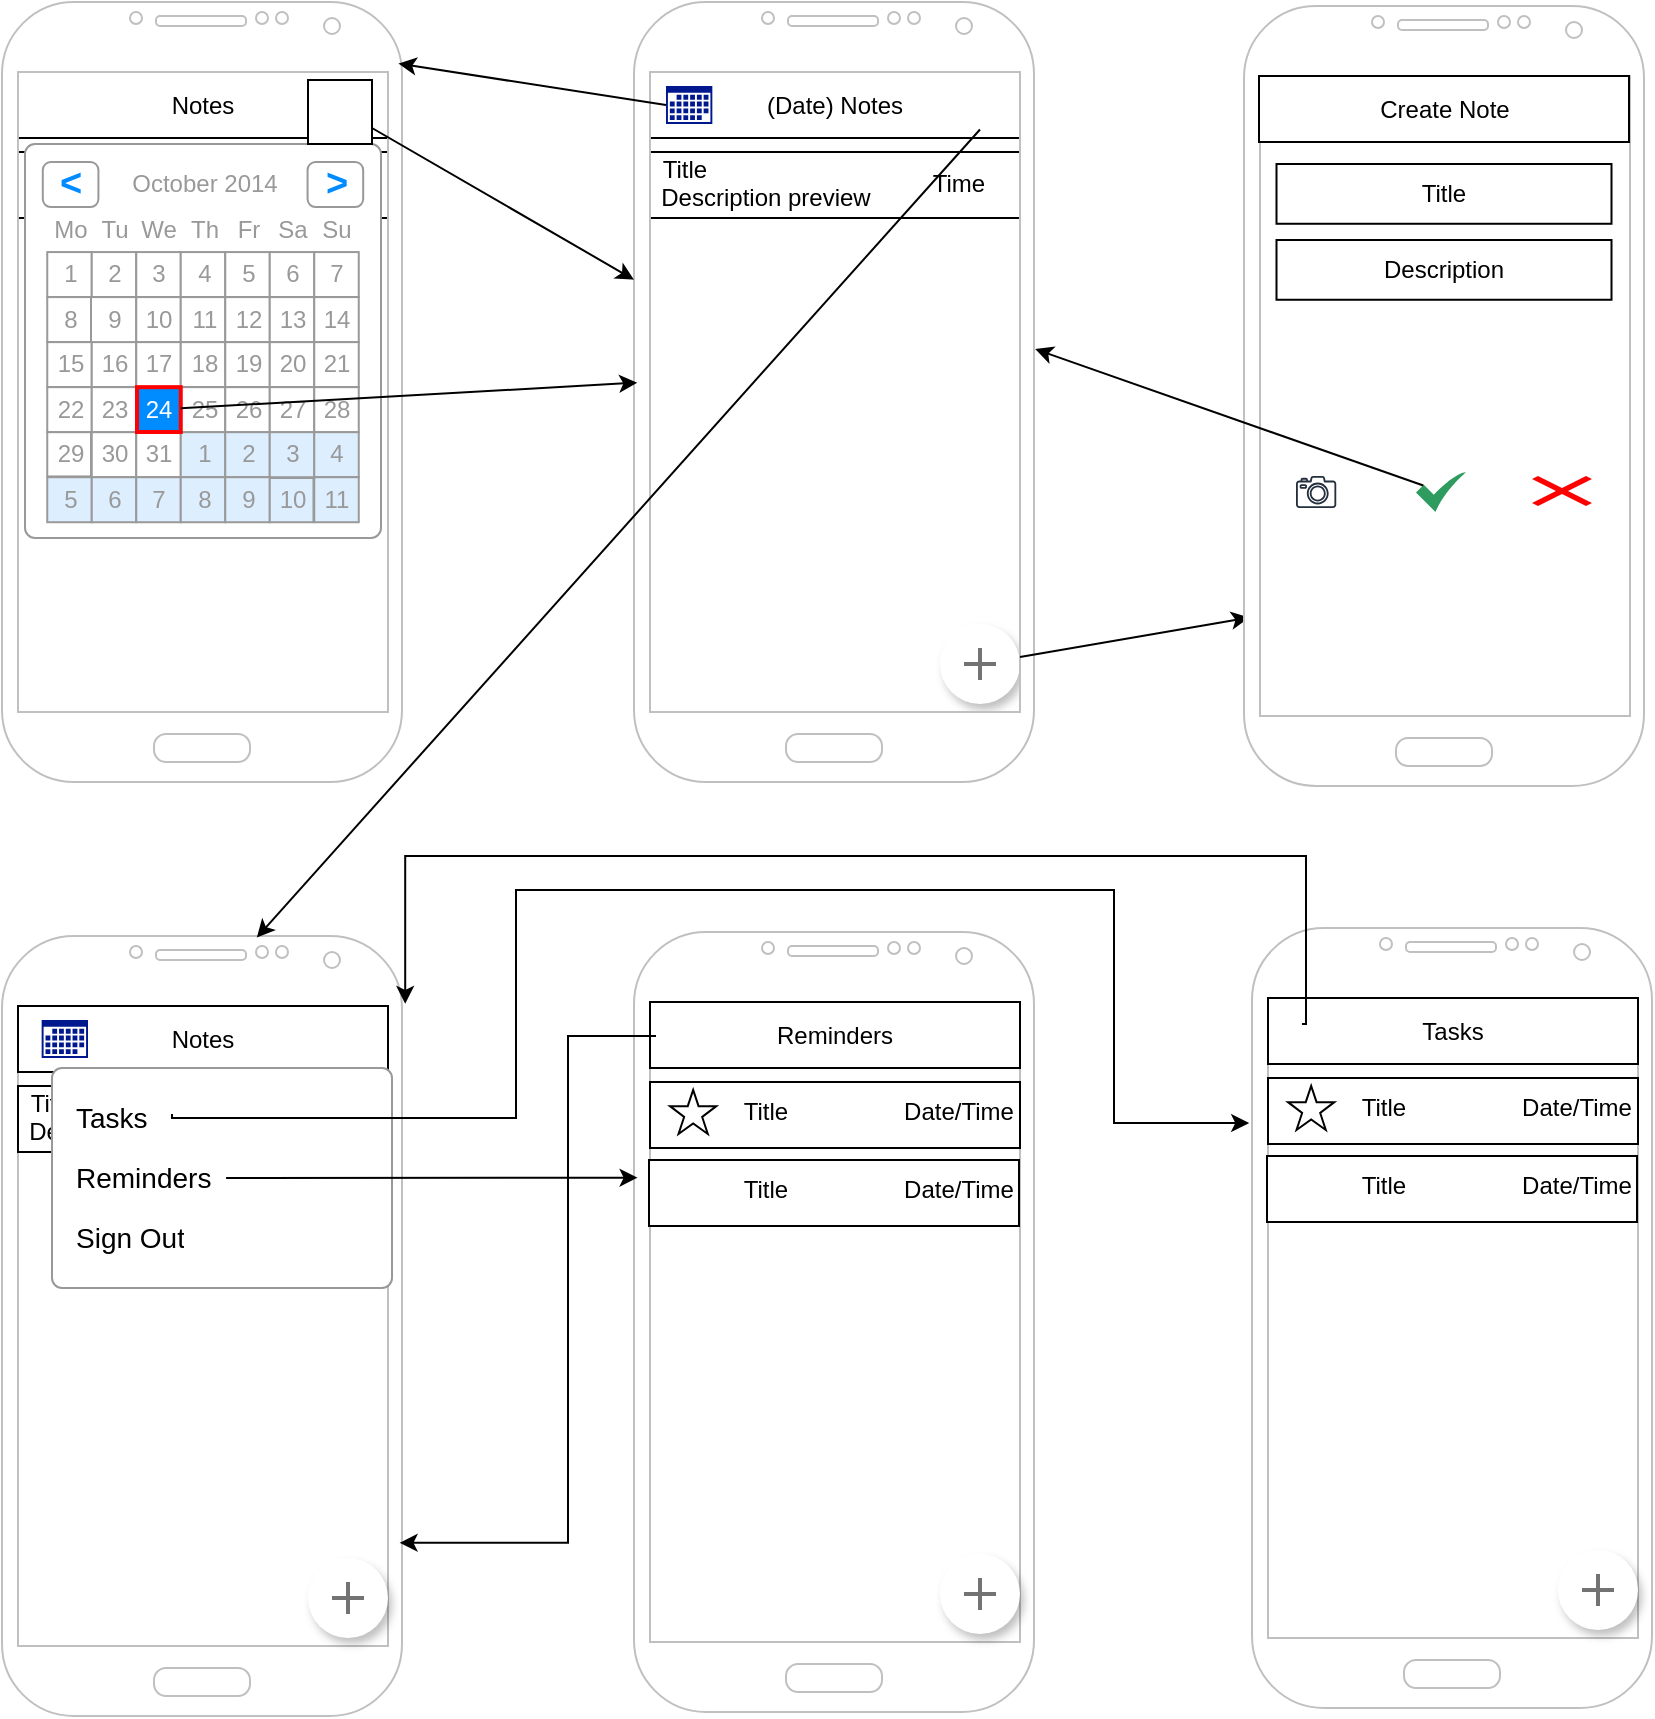 <mxfile scale="1" border="0" version="28.0.0">
  <diagram id="R2lEEEUBdFMjLlhIrx00" name="Page-1">
    <mxGraphModel dx="1215" dy="637" grid="1" gridSize="10" guides="1" tooltips="1" connect="1" arrows="1" fold="1" page="1" pageScale="1" pageWidth="850" pageHeight="1100" math="0" shadow="0" extFonts="Permanent Marker^https://fonts.googleapis.com/css?family=Permanent+Marker">
      <root>
        <mxCell id="0" />
        <mxCell id="1" parent="0" />
        <mxCell id="bF_WzVQbSL983tnFGNi5-1" value="" style="group" parent="1" vertex="1" connectable="0">
          <mxGeometry x="460" y="340" width="200" height="390" as="geometry" />
        </mxCell>
        <mxCell id="bF_WzVQbSL983tnFGNi5-2" value="Notes" style="rounded=0;whiteSpace=wrap;html=1;" parent="bF_WzVQbSL983tnFGNi5-1" vertex="1">
          <mxGeometry x="8" y="35" width="185" height="33" as="geometry" />
        </mxCell>
        <mxCell id="bF_WzVQbSL983tnFGNi5-3" value="" style="rounded=0;whiteSpace=wrap;html=1;" parent="bF_WzVQbSL983tnFGNi5-1" vertex="1">
          <mxGeometry x="8" y="75" width="185" height="33" as="geometry" />
        </mxCell>
        <mxCell id="bF_WzVQbSL983tnFGNi5-4" value="Title" style="text;html=1;align=center;verticalAlign=middle;whiteSpace=wrap;rounded=0;" parent="bF_WzVQbSL983tnFGNi5-1" vertex="1">
          <mxGeometry x="8" y="75" width="35" height="17.5" as="geometry" />
        </mxCell>
        <mxCell id="bF_WzVQbSL983tnFGNi5-5" value="Description preview" style="text;html=1;align=center;verticalAlign=middle;whiteSpace=wrap;rounded=0;" parent="bF_WzVQbSL983tnFGNi5-1" vertex="1">
          <mxGeometry x="8" y="89" width="116" height="17.5" as="geometry" />
        </mxCell>
        <mxCell id="bF_WzVQbSL983tnFGNi5-6" value="Date/Time" style="text;html=1;align=center;verticalAlign=middle;whiteSpace=wrap;rounded=0;" parent="bF_WzVQbSL983tnFGNi5-1" vertex="1">
          <mxGeometry x="145" y="78" width="35" height="17.5" as="geometry" />
        </mxCell>
        <mxCell id="bF_WzVQbSL983tnFGNi5-7" value="" style="shape=image;html=1;verticalAlign=top;verticalLabelPosition=bottom;labelBackgroundColor=#ffffff;imageAspect=0;aspect=fixed;image=https://cdn1.iconfinder.com/data/icons/ionicons-fill-vol-2/512/menu-128.png" parent="bF_WzVQbSL983tnFGNi5-1" vertex="1">
          <mxGeometry x="160.75" y="39.25" width="24.5" height="24.5" as="geometry" />
        </mxCell>
        <mxCell id="bF_WzVQbSL983tnFGNi5-8" value="" style="group" parent="bF_WzVQbSL983tnFGNi5-1" vertex="1" connectable="0">
          <mxGeometry width="200" height="390" as="geometry" />
        </mxCell>
        <mxCell id="bF_WzVQbSL983tnFGNi5-9" value="" style="verticalLabelPosition=bottom;verticalAlign=top;html=1;shadow=0;dashed=0;strokeWidth=1;shape=mxgraph.android.phone2;strokeColor=#c0c0c0;" parent="bF_WzVQbSL983tnFGNi5-8" vertex="1">
          <mxGeometry width="200" height="390" as="geometry" />
        </mxCell>
        <mxCell id="bF_WzVQbSL983tnFGNi5-10" value="" style="strokeWidth=1;shadow=0;dashed=0;align=center;html=1;shape=mxgraph.mockup.forms.rrect;rSize=5;strokeColor=#999999;fillColor=#ffffff;" parent="bF_WzVQbSL983tnFGNi5-1" vertex="1">
          <mxGeometry x="11.5" y="71" width="178" height="197" as="geometry" />
        </mxCell>
        <mxCell id="bF_WzVQbSL983tnFGNi5-11" value="October 2014" style="strokeWidth=1;shadow=0;dashed=0;align=center;html=1;shape=mxgraph.mockup.forms.anchor;fontColor=#999999;" parent="bF_WzVQbSL983tnFGNi5-10" vertex="1">
          <mxGeometry x="33.375" y="9.006" width="111.25" height="22.514" as="geometry" />
        </mxCell>
        <mxCell id="bF_WzVQbSL983tnFGNi5-12" value="&lt;" style="strokeWidth=1;shadow=0;dashed=0;align=center;html=1;shape=mxgraph.mockup.forms.rrect;rSize=4;strokeColor=#999999;fontColor=#008cff;fontSize=19;fontStyle=1;" parent="bF_WzVQbSL983tnFGNi5-10" vertex="1">
          <mxGeometry x="8.9" y="9.006" width="27.812" height="22.514" as="geometry" />
        </mxCell>
        <mxCell id="bF_WzVQbSL983tnFGNi5-13" value="&gt;" style="strokeWidth=1;shadow=0;dashed=0;align=center;html=1;shape=mxgraph.mockup.forms.rrect;rSize=4;strokeColor=#999999;fontColor=#008cff;fontSize=19;fontStyle=1;" parent="bF_WzVQbSL983tnFGNi5-10" vertex="1">
          <mxGeometry x="141.287" y="9.006" width="27.812" height="22.514" as="geometry" />
        </mxCell>
        <mxCell id="bF_WzVQbSL983tnFGNi5-14" value="Mo" style="strokeWidth=1;shadow=0;dashed=0;align=center;html=1;shape=mxgraph.mockup.forms.anchor;fontColor=#999999;" parent="bF_WzVQbSL983tnFGNi5-10" vertex="1">
          <mxGeometry x="11.125" y="31.52" width="22.25" height="22.514" as="geometry" />
        </mxCell>
        <mxCell id="bF_WzVQbSL983tnFGNi5-15" value="Tu" style="strokeWidth=1;shadow=0;dashed=0;align=center;html=1;shape=mxgraph.mockup.forms.anchor;fontColor=#999999;" parent="bF_WzVQbSL983tnFGNi5-10" vertex="1">
          <mxGeometry x="33.375" y="31.52" width="22.25" height="22.514" as="geometry" />
        </mxCell>
        <mxCell id="bF_WzVQbSL983tnFGNi5-16" value="We" style="strokeWidth=1;shadow=0;dashed=0;align=center;html=1;shape=mxgraph.mockup.forms.anchor;fontColor=#999999;" parent="bF_WzVQbSL983tnFGNi5-10" vertex="1">
          <mxGeometry x="55.625" y="31.52" width="22.25" height="22.514" as="geometry" />
        </mxCell>
        <mxCell id="bF_WzVQbSL983tnFGNi5-17" value="Th" style="strokeWidth=1;shadow=0;dashed=0;align=center;html=1;shape=mxgraph.mockup.forms.anchor;fontColor=#999999;" parent="bF_WzVQbSL983tnFGNi5-10" vertex="1">
          <mxGeometry x="77.875" y="31.52" width="22.25" height="22.514" as="geometry" />
        </mxCell>
        <mxCell id="bF_WzVQbSL983tnFGNi5-18" value="Fr" style="strokeWidth=1;shadow=0;dashed=0;align=center;html=1;shape=mxgraph.mockup.forms.anchor;fontColor=#999999;" parent="bF_WzVQbSL983tnFGNi5-10" vertex="1">
          <mxGeometry x="100.125" y="31.52" width="22.25" height="22.514" as="geometry" />
        </mxCell>
        <mxCell id="bF_WzVQbSL983tnFGNi5-19" value="Sa" style="strokeWidth=1;shadow=0;dashed=0;align=center;html=1;shape=mxgraph.mockup.forms.anchor;fontColor=#999999;" parent="bF_WzVQbSL983tnFGNi5-10" vertex="1">
          <mxGeometry x="122" y="31.52" width="22.63" height="22.89" as="geometry" />
        </mxCell>
        <mxCell id="bF_WzVQbSL983tnFGNi5-20" value="Su" style="strokeWidth=1;shadow=0;dashed=0;align=center;html=1;shape=mxgraph.mockup.forms.anchor;fontColor=#999999;" parent="bF_WzVQbSL983tnFGNi5-10" vertex="1">
          <mxGeometry x="144.625" y="31.52" width="22.25" height="22.514" as="geometry" />
        </mxCell>
        <mxCell id="bF_WzVQbSL983tnFGNi5-21" value="1" style="strokeWidth=1;shadow=0;dashed=0;align=center;html=1;shape=mxgraph.mockup.forms.rrect;rSize=0;strokeColor=#999999;fontColor=#999999;" parent="bF_WzVQbSL983tnFGNi5-10" vertex="1">
          <mxGeometry x="11.125" y="54.034" width="22.25" height="22.514" as="geometry" />
        </mxCell>
        <mxCell id="bF_WzVQbSL983tnFGNi5-22" value="2" style="strokeWidth=1;shadow=0;dashed=0;align=center;html=1;shape=mxgraph.mockup.forms.rrect;rSize=0;strokeColor=#999999;fontColor=#999999;" parent="bF_WzVQbSL983tnFGNi5-10" vertex="1">
          <mxGeometry x="33.375" y="54.034" width="22.25" height="22.514" as="geometry" />
        </mxCell>
        <mxCell id="bF_WzVQbSL983tnFGNi5-23" value="3" style="strokeWidth=1;shadow=0;dashed=0;align=center;html=1;shape=mxgraph.mockup.forms.rrect;rSize=0;strokeColor=#999999;fontColor=#999999;" parent="bF_WzVQbSL983tnFGNi5-10" vertex="1">
          <mxGeometry x="55.625" y="54.034" width="22.25" height="22.514" as="geometry" />
        </mxCell>
        <mxCell id="bF_WzVQbSL983tnFGNi5-24" value="4" style="strokeWidth=1;shadow=0;dashed=0;align=center;html=1;shape=mxgraph.mockup.forms.rrect;rSize=0;strokeColor=#999999;fontColor=#999999;" parent="bF_WzVQbSL983tnFGNi5-10" vertex="1">
          <mxGeometry x="77.875" y="54.034" width="22.25" height="22.514" as="geometry" />
        </mxCell>
        <mxCell id="bF_WzVQbSL983tnFGNi5-25" value="5" style="strokeWidth=1;shadow=0;dashed=0;align=center;html=1;shape=mxgraph.mockup.forms.rrect;rSize=0;strokeColor=#999999;fontColor=#999999;" parent="bF_WzVQbSL983tnFGNi5-10" vertex="1">
          <mxGeometry x="100.125" y="54.034" width="22.25" height="22.514" as="geometry" />
        </mxCell>
        <mxCell id="bF_WzVQbSL983tnFGNi5-26" value="6" style="strokeWidth=1;shadow=0;dashed=0;align=center;html=1;shape=mxgraph.mockup.forms.rrect;rSize=0;strokeColor=#999999;fontColor=#999999;" parent="bF_WzVQbSL983tnFGNi5-10" vertex="1">
          <mxGeometry x="122.375" y="54.034" width="22.25" height="22.514" as="geometry" />
        </mxCell>
        <mxCell id="bF_WzVQbSL983tnFGNi5-27" value="7" style="strokeWidth=1;shadow=0;dashed=0;align=center;html=1;shape=mxgraph.mockup.forms.rrect;rSize=0;strokeColor=#999999;fontColor=#999999;" parent="bF_WzVQbSL983tnFGNi5-10" vertex="1">
          <mxGeometry x="144.625" y="54.034" width="22.25" height="22.514" as="geometry" />
        </mxCell>
        <mxCell id="bF_WzVQbSL983tnFGNi5-28" value="8" style="strokeWidth=1;shadow=0;dashed=0;align=center;html=1;shape=mxgraph.mockup.forms.rrect;rSize=0;strokeColor=#999999;fontColor=#999999;" parent="bF_WzVQbSL983tnFGNi5-10" vertex="1">
          <mxGeometry x="11.125" y="76.549" width="22.25" height="22.514" as="geometry" />
        </mxCell>
        <mxCell id="bF_WzVQbSL983tnFGNi5-29" value="9" style="strokeWidth=1;shadow=0;dashed=0;align=center;html=1;shape=mxgraph.mockup.forms.rrect;rSize=0;strokeColor=#999999;fontColor=#999999;" parent="bF_WzVQbSL983tnFGNi5-10" vertex="1">
          <mxGeometry x="33" y="76.55" width="22.63" height="22.89" as="geometry" />
        </mxCell>
        <mxCell id="bF_WzVQbSL983tnFGNi5-30" value="10" style="strokeWidth=1;shadow=0;dashed=0;align=center;html=1;shape=mxgraph.mockup.forms.rrect;rSize=0;strokeColor=#999999;fontColor=#999999;" parent="bF_WzVQbSL983tnFGNi5-10" vertex="1">
          <mxGeometry x="55.625" y="76.549" width="22.25" height="22.514" as="geometry" />
        </mxCell>
        <mxCell id="bF_WzVQbSL983tnFGNi5-31" value="11" style="strokeWidth=1;shadow=0;dashed=0;align=center;html=1;shape=mxgraph.mockup.forms.rrect;rSize=0;strokeColor=#999999;fontColor=#999999;" parent="bF_WzVQbSL983tnFGNi5-10" vertex="1">
          <mxGeometry x="77.875" y="76.549" width="22.25" height="22.514" as="geometry" />
        </mxCell>
        <mxCell id="bF_WzVQbSL983tnFGNi5-32" value="12" style="strokeWidth=1;shadow=0;dashed=0;align=center;html=1;shape=mxgraph.mockup.forms.rrect;rSize=0;strokeColor=#999999;fontColor=#999999;" parent="bF_WzVQbSL983tnFGNi5-10" vertex="1">
          <mxGeometry x="100.125" y="76.549" width="22.25" height="22.514" as="geometry" />
        </mxCell>
        <mxCell id="bF_WzVQbSL983tnFGNi5-33" value="13" style="strokeWidth=1;shadow=0;dashed=0;align=center;html=1;shape=mxgraph.mockup.forms.rrect;rSize=0;strokeColor=#999999;fontColor=#999999;" parent="bF_WzVQbSL983tnFGNi5-10" vertex="1">
          <mxGeometry x="122.375" y="76.549" width="22.25" height="22.514" as="geometry" />
        </mxCell>
        <mxCell id="bF_WzVQbSL983tnFGNi5-34" value="14" style="strokeWidth=1;shadow=0;dashed=0;align=center;html=1;shape=mxgraph.mockup.forms.rrect;rSize=0;strokeColor=#999999;fontColor=#999999;" parent="bF_WzVQbSL983tnFGNi5-10" vertex="1">
          <mxGeometry x="144.625" y="76.549" width="22.25" height="22.514" as="geometry" />
        </mxCell>
        <mxCell id="bF_WzVQbSL983tnFGNi5-35" value="15" style="strokeWidth=1;shadow=0;dashed=0;align=center;html=1;shape=mxgraph.mockup.forms.rrect;rSize=0;strokeColor=#999999;fontColor=#999999;" parent="bF_WzVQbSL983tnFGNi5-10" vertex="1">
          <mxGeometry x="11.125" y="99.063" width="22.25" height="22.514" as="geometry" />
        </mxCell>
        <mxCell id="bF_WzVQbSL983tnFGNi5-36" value="16" style="strokeWidth=1;shadow=0;dashed=0;align=center;html=1;shape=mxgraph.mockup.forms.rrect;rSize=0;strokeColor=#999999;fontColor=#999999;" parent="bF_WzVQbSL983tnFGNi5-10" vertex="1">
          <mxGeometry x="33.375" y="99.063" width="22.25" height="22.514" as="geometry" />
        </mxCell>
        <mxCell id="bF_WzVQbSL983tnFGNi5-37" value="17" style="strokeWidth=1;shadow=0;dashed=0;align=center;html=1;shape=mxgraph.mockup.forms.rrect;rSize=0;strokeColor=#999999;fontColor=#999999;" parent="bF_WzVQbSL983tnFGNi5-10" vertex="1">
          <mxGeometry x="55.625" y="99.063" width="22.25" height="22.514" as="geometry" />
        </mxCell>
        <mxCell id="bF_WzVQbSL983tnFGNi5-38" value="18" style="strokeWidth=1;shadow=0;dashed=0;align=center;html=1;shape=mxgraph.mockup.forms.rrect;rSize=0;strokeColor=#999999;fontColor=#999999;" parent="bF_WzVQbSL983tnFGNi5-10" vertex="1">
          <mxGeometry x="77.875" y="99.063" width="22.25" height="22.514" as="geometry" />
        </mxCell>
        <mxCell id="bF_WzVQbSL983tnFGNi5-39" value="19" style="strokeWidth=1;shadow=0;dashed=0;align=center;html=1;shape=mxgraph.mockup.forms.rrect;rSize=0;strokeColor=#999999;fontColor=#999999;" parent="bF_WzVQbSL983tnFGNi5-10" vertex="1">
          <mxGeometry x="100.125" y="99.063" width="22.25" height="22.514" as="geometry" />
        </mxCell>
        <mxCell id="bF_WzVQbSL983tnFGNi5-40" value="20" style="strokeWidth=1;shadow=0;dashed=0;align=center;html=1;shape=mxgraph.mockup.forms.rrect;rSize=0;strokeColor=#999999;fontColor=#999999;" parent="bF_WzVQbSL983tnFGNi5-10" vertex="1">
          <mxGeometry x="122.375" y="99.063" width="22.25" height="22.514" as="geometry" />
        </mxCell>
        <mxCell id="bF_WzVQbSL983tnFGNi5-41" value="21" style="strokeWidth=1;shadow=0;dashed=0;align=center;html=1;shape=mxgraph.mockup.forms.rrect;rSize=0;strokeColor=#999999;fontColor=#999999;" parent="bF_WzVQbSL983tnFGNi5-10" vertex="1">
          <mxGeometry x="144.625" y="99.063" width="22.25" height="22.514" as="geometry" />
        </mxCell>
        <mxCell id="bF_WzVQbSL983tnFGNi5-42" value="22" style="strokeWidth=1;shadow=0;dashed=0;align=center;html=1;shape=mxgraph.mockup.forms.rrect;rSize=0;strokeColor=#999999;fontColor=#999999;" parent="bF_WzVQbSL983tnFGNi5-10" vertex="1">
          <mxGeometry x="11.125" y="121.577" width="22.25" height="22.514" as="geometry" />
        </mxCell>
        <mxCell id="bF_WzVQbSL983tnFGNi5-43" value="23" style="strokeWidth=1;shadow=0;dashed=0;align=center;html=1;shape=mxgraph.mockup.forms.rrect;rSize=0;strokeColor=#999999;fontColor=#999999;" parent="bF_WzVQbSL983tnFGNi5-10" vertex="1">
          <mxGeometry x="33.375" y="121.577" width="22.25" height="22.514" as="geometry" />
        </mxCell>
        <mxCell id="bF_WzVQbSL983tnFGNi5-44" value="25" style="strokeWidth=1;shadow=0;dashed=0;align=center;html=1;shape=mxgraph.mockup.forms.rrect;rSize=0;strokeColor=#999999;fontColor=#999999;" parent="bF_WzVQbSL983tnFGNi5-10" vertex="1">
          <mxGeometry x="77.875" y="121.577" width="22.25" height="22.514" as="geometry" />
        </mxCell>
        <mxCell id="bF_WzVQbSL983tnFGNi5-45" value="26" style="strokeWidth=1;shadow=0;dashed=0;align=center;html=1;shape=mxgraph.mockup.forms.rrect;rSize=0;strokeColor=#999999;fontColor=#999999;" parent="bF_WzVQbSL983tnFGNi5-10" vertex="1">
          <mxGeometry x="100.125" y="121.577" width="22.25" height="22.514" as="geometry" />
        </mxCell>
        <mxCell id="bF_WzVQbSL983tnFGNi5-46" value="27" style="strokeWidth=1;shadow=0;dashed=0;align=center;html=1;shape=mxgraph.mockup.forms.rrect;rSize=0;strokeColor=#999999;fontColor=#999999;" parent="bF_WzVQbSL983tnFGNi5-10" vertex="1">
          <mxGeometry x="122.375" y="121.577" width="22.25" height="22.514" as="geometry" />
        </mxCell>
        <mxCell id="bF_WzVQbSL983tnFGNi5-47" value="28" style="strokeWidth=1;shadow=0;dashed=0;align=center;html=1;shape=mxgraph.mockup.forms.rrect;rSize=0;strokeColor=#999999;fontColor=#999999;" parent="bF_WzVQbSL983tnFGNi5-10" vertex="1">
          <mxGeometry x="144.625" y="121.577" width="22.25" height="22.514" as="geometry" />
        </mxCell>
        <mxCell id="bF_WzVQbSL983tnFGNi5-48" value="29" style="strokeWidth=1;shadow=0;dashed=0;align=center;html=1;shape=mxgraph.mockup.forms.rrect;rSize=0;strokeColor=#999999;fontColor=#999999;" parent="bF_WzVQbSL983tnFGNi5-10" vertex="1">
          <mxGeometry x="11.13" y="144.09" width="21.88" height="22.13" as="geometry" />
        </mxCell>
        <mxCell id="bF_WzVQbSL983tnFGNi5-49" value="30" style="strokeWidth=1;shadow=0;dashed=0;align=center;html=1;shape=mxgraph.mockup.forms.rrect;rSize=0;strokeColor=#999999;fontColor=#999999;" parent="bF_WzVQbSL983tnFGNi5-10" vertex="1">
          <mxGeometry x="33.375" y="144.091" width="22.25" height="22.514" as="geometry" />
        </mxCell>
        <mxCell id="bF_WzVQbSL983tnFGNi5-50" value="31" style="strokeWidth=1;shadow=0;dashed=0;align=center;html=1;shape=mxgraph.mockup.forms.rrect;rSize=0;strokeColor=#999999;fontColor=#999999;" parent="bF_WzVQbSL983tnFGNi5-10" vertex="1">
          <mxGeometry x="55.625" y="144.091" width="22.25" height="22.514" as="geometry" />
        </mxCell>
        <mxCell id="bF_WzVQbSL983tnFGNi5-51" value="1" style="strokeWidth=1;shadow=0;dashed=0;align=center;html=1;shape=mxgraph.mockup.forms.rrect;rSize=0;strokeColor=#999999;fontColor=#999999;fillColor=#ddeeff;" parent="bF_WzVQbSL983tnFGNi5-10" vertex="1">
          <mxGeometry x="77.875" y="144.091" width="22.25" height="22.514" as="geometry" />
        </mxCell>
        <mxCell id="bF_WzVQbSL983tnFGNi5-52" value="2" style="strokeWidth=1;shadow=0;dashed=0;align=center;html=1;shape=mxgraph.mockup.forms.rrect;rSize=0;strokeColor=#999999;fontColor=#999999;fillColor=#ddeeff;" parent="bF_WzVQbSL983tnFGNi5-10" vertex="1">
          <mxGeometry x="100.125" y="144.091" width="22.25" height="22.514" as="geometry" />
        </mxCell>
        <mxCell id="bF_WzVQbSL983tnFGNi5-53" value="3" style="strokeWidth=1;shadow=0;dashed=0;align=center;html=1;shape=mxgraph.mockup.forms.rrect;rSize=0;strokeColor=#999999;fontColor=#999999;fillColor=#ddeeff;" parent="bF_WzVQbSL983tnFGNi5-10" vertex="1">
          <mxGeometry x="122.375" y="144.091" width="22.25" height="22.514" as="geometry" />
        </mxCell>
        <mxCell id="bF_WzVQbSL983tnFGNi5-54" value="4" style="strokeWidth=1;shadow=0;dashed=0;align=center;html=1;shape=mxgraph.mockup.forms.rrect;rSize=0;strokeColor=#999999;fontColor=#999999;fillColor=#ddeeff;" parent="bF_WzVQbSL983tnFGNi5-10" vertex="1">
          <mxGeometry x="144.625" y="144.091" width="22.25" height="22.514" as="geometry" />
        </mxCell>
        <mxCell id="bF_WzVQbSL983tnFGNi5-55" value="5" style="strokeWidth=1;shadow=0;dashed=0;align=center;html=1;shape=mxgraph.mockup.forms.rrect;rSize=0;strokeColor=#999999;fontColor=#999999;fillColor=#ddeeff;" parent="bF_WzVQbSL983tnFGNi5-10" vertex="1">
          <mxGeometry x="11.125" y="166.606" width="22.25" height="22.514" as="geometry" />
        </mxCell>
        <mxCell id="bF_WzVQbSL983tnFGNi5-56" value="6" style="strokeWidth=1;shadow=0;dashed=0;align=center;html=1;shape=mxgraph.mockup.forms.rrect;rSize=0;strokeColor=#999999;fontColor=#999999;fillColor=#ddeeff;" parent="bF_WzVQbSL983tnFGNi5-10" vertex="1">
          <mxGeometry x="33.375" y="166.606" width="22.25" height="22.514" as="geometry" />
        </mxCell>
        <mxCell id="bF_WzVQbSL983tnFGNi5-57" value="7" style="strokeWidth=1;shadow=0;dashed=0;align=center;html=1;shape=mxgraph.mockup.forms.rrect;rSize=0;strokeColor=#999999;fontColor=#999999;fillColor=#ddeeff;" parent="bF_WzVQbSL983tnFGNi5-10" vertex="1">
          <mxGeometry x="55.625" y="166.606" width="22.25" height="22.514" as="geometry" />
        </mxCell>
        <mxCell id="bF_WzVQbSL983tnFGNi5-58" value="8" style="strokeWidth=1;shadow=0;dashed=0;align=center;html=1;shape=mxgraph.mockup.forms.rrect;rSize=0;strokeColor=#999999;fontColor=#999999;fillColor=#ddeeff;" parent="bF_WzVQbSL983tnFGNi5-10" vertex="1">
          <mxGeometry x="77.875" y="166.606" width="22.25" height="22.514" as="geometry" />
        </mxCell>
        <mxCell id="bF_WzVQbSL983tnFGNi5-59" value="9" style="strokeWidth=1;shadow=0;dashed=0;align=center;html=1;shape=mxgraph.mockup.forms.rrect;rSize=0;strokeColor=#999999;fontColor=#999999;fillColor=#ddeeff;" parent="bF_WzVQbSL983tnFGNi5-10" vertex="1">
          <mxGeometry x="100.125" y="166.606" width="22.25" height="22.514" as="geometry" />
        </mxCell>
        <mxCell id="bF_WzVQbSL983tnFGNi5-60" value="10" style="strokeWidth=1;shadow=0;dashed=0;align=center;html=1;shape=mxgraph.mockup.forms.rrect;rSize=0;strokeColor=#999999;fontColor=#999999;fillColor=#ddeeff;" parent="bF_WzVQbSL983tnFGNi5-10" vertex="1">
          <mxGeometry x="122.38" y="167" width="21.86" height="22.12" as="geometry" />
        </mxCell>
        <mxCell id="bF_WzVQbSL983tnFGNi5-61" value="11" style="strokeWidth=1;shadow=0;dashed=0;align=center;html=1;shape=mxgraph.mockup.forms.rrect;rSize=0;strokeColor=#999999;fontColor=#999999;fillColor=#ddeeff;" parent="bF_WzVQbSL983tnFGNi5-10" vertex="1">
          <mxGeometry x="144.625" y="166.606" width="22.25" height="22.514" as="geometry" />
        </mxCell>
        <mxCell id="bF_WzVQbSL983tnFGNi5-62" value="24" style="strokeWidth=1;shadow=0;dashed=0;align=center;html=1;shape=mxgraph.mockup.forms.rrect;rSize=0;strokeColor=#ff0000;fontColor=#ffffff;strokeWidth=2;fillColor=#008cff;" parent="bF_WzVQbSL983tnFGNi5-10" vertex="1">
          <mxGeometry x="56" y="121.58" width="21.88" height="22.42" as="geometry" />
        </mxCell>
        <mxCell id="bF_WzVQbSL983tnFGNi5-63" value="" style="group" parent="bF_WzVQbSL983tnFGNi5-1" vertex="1" connectable="0">
          <mxGeometry x="153" y="39" width="32" height="32" as="geometry" />
        </mxCell>
        <mxCell id="bF_WzVQbSL983tnFGNi5-64" value="" style="whiteSpace=wrap;html=1;aspect=fixed;" parent="bF_WzVQbSL983tnFGNi5-63" vertex="1">
          <mxGeometry width="32" height="32" as="geometry" />
        </mxCell>
        <mxCell id="bF_WzVQbSL983tnFGNi5-65" value="" style="shape=image;html=1;verticalAlign=top;verticalLabelPosition=bottom;labelBackgroundColor=#ffffff;imageAspect=0;aspect=fixed;image=https://cdn1.iconfinder.com/data/icons/nuvola2/48x48/actions/button_cancel.png" parent="bF_WzVQbSL983tnFGNi5-63" vertex="1">
          <mxGeometry x="2.5" y="2.5" width="27" height="27" as="geometry" />
        </mxCell>
        <mxCell id="bF_WzVQbSL983tnFGNi5-66" value="" style="group" parent="1" vertex="1" connectable="0">
          <mxGeometry x="776" y="340" width="200" height="390" as="geometry" />
        </mxCell>
        <mxCell id="bF_WzVQbSL983tnFGNi5-67" value="(Date) Notes" style="rounded=0;whiteSpace=wrap;html=1;" parent="bF_WzVQbSL983tnFGNi5-66" vertex="1">
          <mxGeometry x="8" y="35" width="185" height="33" as="geometry" />
        </mxCell>
        <mxCell id="bF_WzVQbSL983tnFGNi5-68" value="" style="shape=ellipse;dashed=0;strokeColor=none;shadow=1;fontSize=13;align=center;verticalAlign=top;labelPosition=center;verticalLabelPosition=bottom;html=1;aspect=fixed;" parent="bF_WzVQbSL983tnFGNi5-66" vertex="1">
          <mxGeometry x="153" y="311" width="40" height="40" as="geometry" />
        </mxCell>
        <mxCell id="bF_WzVQbSL983tnFGNi5-69" value="" style="dashed=0;html=1;shape=mxgraph.gmdl.plus;strokeColor=#737373;strokeWidth=2;shadow=0;sketch=0;html=1;labelPosition=center;verticalLabelPosition=bottom;align=center;verticalAlign=top;" parent="bF_WzVQbSL983tnFGNi5-68" vertex="1">
          <mxGeometry x="12" y="12" width="16" height="16" as="geometry" />
        </mxCell>
        <mxCell id="bF_WzVQbSL983tnFGNi5-70" value="" style="rounded=0;whiteSpace=wrap;html=1;" parent="bF_WzVQbSL983tnFGNi5-66" vertex="1">
          <mxGeometry x="8" y="75" width="185" height="33" as="geometry" />
        </mxCell>
        <mxCell id="bF_WzVQbSL983tnFGNi5-71" value="Title" style="text;html=1;align=center;verticalAlign=middle;whiteSpace=wrap;rounded=0;" parent="bF_WzVQbSL983tnFGNi5-66" vertex="1">
          <mxGeometry x="8" y="75" width="35" height="17.5" as="geometry" />
        </mxCell>
        <mxCell id="bF_WzVQbSL983tnFGNi5-72" value="Description preview" style="text;html=1;align=center;verticalAlign=middle;whiteSpace=wrap;rounded=0;" parent="bF_WzVQbSL983tnFGNi5-66" vertex="1">
          <mxGeometry x="8" y="89" width="116" height="17.5" as="geometry" />
        </mxCell>
        <mxCell id="bF_WzVQbSL983tnFGNi5-73" value="" style="shape=image;html=1;verticalAlign=top;verticalLabelPosition=bottom;labelBackgroundColor=#ffffff;imageAspect=0;aspect=fixed;image=https://cdn1.iconfinder.com/data/icons/ionicons-fill-vol-2/512/menu-128.png" parent="bF_WzVQbSL983tnFGNi5-66" vertex="1">
          <mxGeometry x="160.75" y="39.25" width="24.5" height="24.5" as="geometry" />
        </mxCell>
        <mxCell id="bF_WzVQbSL983tnFGNi5-74" value="" style="group" parent="bF_WzVQbSL983tnFGNi5-66" vertex="1" connectable="0">
          <mxGeometry width="200" height="390" as="geometry" />
        </mxCell>
        <mxCell id="bF_WzVQbSL983tnFGNi5-75" value="" style="verticalLabelPosition=bottom;verticalAlign=top;html=1;shadow=0;dashed=0;strokeWidth=1;shape=mxgraph.android.phone2;strokeColor=#c0c0c0;" parent="bF_WzVQbSL983tnFGNi5-74" vertex="1">
          <mxGeometry width="200" height="390" as="geometry" />
        </mxCell>
        <mxCell id="bF_WzVQbSL983tnFGNi5-76" value="&lt;span style=&quot;color: rgba(0, 0, 0, 0); font-family: monospace; font-size: 0px; text-align: start;&quot;&gt;%3CmxGraphModel%3E%3Croot%3E%3CmxCell%20id%3D%220%22%2F%3E%3CmxCell%20id%3D%221%22%20parent%3D%220%22%2F%3E%3CmxCell%20id%3D%222%22%20value%3D%22%22%20style%3D%22group%22%20vertex%3D%221%22%20connectable%3D%220%22%20parent%3D%221%22%3E%3CmxGeometry%20x%3D%2253%22%20y%3D%22-101%22%20width%3D%22200%22%20height%3D%22390%22%20as%3D%22geometry%22%2F%3E%3C%2FmxCell%3E%3CmxCell%20id%3D%223%22%20value%3D%22%22%20style%3D%22verticalLabelPosition%3Dbottom%3BverticalAlign%3Dtop%3Bhtml%3D1%3Bshadow%3D0%3Bdashed%3D0%3BstrokeWidth%3D1%3Bshape%3Dmxgraph.android.phone2%3BstrokeColor%3D%23c0c0c0%3B%22%20vertex%3D%221%22%20parent%3D%222%22%3E%3CmxGeometry%20width%3D%22200%22%20height%3D%22390%22%20as%3D%22geometry%22%2F%3E%3C%2FmxCell%3E%3CmxCell%20id%3D%224%22%20value%3D%22%22%20style%3D%22sketch%3D0%3Baspect%3Dfixed%3BpointerEvents%3D1%3Bshadow%3D0%3Bdashed%3D0%3Bhtml%3D1%3BstrokeColor%3Dnone%3BlabelPosition%3Dcenter%3BverticalLabelPosition%3Dbottom%3BverticalAlign%3Dtop%3Balign%3Dcenter%3BfillColor%3D%2300188D%3Bshape%3Dmxgraph.mscae.enterprise.calendar%22%20vertex%3D%221%22%20parent%3D%222%22%3E%3CmxGeometry%20x%3D%2216%22%20y%3D%2242%22%20width%3D%2223.17%22%20height%3D%2219%22%20as%3D%22geometry%22%2F%3E%3C%2FmxCell%3E%3C%2Froot%3E%3C%2FmxGraphModel%3E&lt;/span&gt;" style="sketch=0;aspect=fixed;pointerEvents=1;shadow=0;dashed=0;html=1;strokeColor=none;labelPosition=center;verticalLabelPosition=bottom;verticalAlign=top;align=center;fillColor=#00188D;shape=mxgraph.mscae.enterprise.calendar" parent="bF_WzVQbSL983tnFGNi5-74" vertex="1">
          <mxGeometry x="16" y="42" width="23.17" height="19" as="geometry" />
        </mxCell>
        <mxCell id="bF_WzVQbSL983tnFGNi5-77" value="Time" style="text;html=1;align=center;verticalAlign=middle;whiteSpace=wrap;rounded=0;" parent="bF_WzVQbSL983tnFGNi5-74" vertex="1">
          <mxGeometry x="145" y="82" width="35" height="17.5" as="geometry" />
        </mxCell>
        <mxCell id="bF_WzVQbSL983tnFGNi5-78" value="" style="group" parent="1" vertex="1" connectable="0">
          <mxGeometry x="460" y="807" width="200" height="390" as="geometry" />
        </mxCell>
        <mxCell id="bF_WzVQbSL983tnFGNi5-79" value="" style="verticalLabelPosition=bottom;verticalAlign=top;html=1;shadow=0;dashed=0;strokeWidth=1;shape=mxgraph.android.phone2;strokeColor=#c0c0c0;" parent="bF_WzVQbSL983tnFGNi5-78" vertex="1">
          <mxGeometry width="200" height="390" as="geometry" />
        </mxCell>
        <mxCell id="bF_WzVQbSL983tnFGNi5-80" value="Notes" style="rounded=0;whiteSpace=wrap;html=1;" parent="bF_WzVQbSL983tnFGNi5-78" vertex="1">
          <mxGeometry x="8" y="35" width="185" height="33" as="geometry" />
        </mxCell>
        <mxCell id="bF_WzVQbSL983tnFGNi5-81" value="" style="shape=ellipse;dashed=0;strokeColor=none;shadow=1;fontSize=13;align=center;verticalAlign=top;labelPosition=center;verticalLabelPosition=bottom;html=1;aspect=fixed;" parent="bF_WzVQbSL983tnFGNi5-78" vertex="1">
          <mxGeometry x="153" y="311" width="40" height="40" as="geometry" />
        </mxCell>
        <mxCell id="bF_WzVQbSL983tnFGNi5-82" value="" style="dashed=0;html=1;shape=mxgraph.gmdl.plus;strokeColor=#737373;strokeWidth=2;shadow=0;sketch=0;html=1;labelPosition=center;verticalLabelPosition=bottom;align=center;verticalAlign=top;" parent="bF_WzVQbSL983tnFGNi5-81" vertex="1">
          <mxGeometry x="12" y="12" width="16" height="16" as="geometry" />
        </mxCell>
        <mxCell id="bF_WzVQbSL983tnFGNi5-83" value="" style="rounded=0;whiteSpace=wrap;html=1;" parent="bF_WzVQbSL983tnFGNi5-78" vertex="1">
          <mxGeometry x="8" y="75" width="185" height="33" as="geometry" />
        </mxCell>
        <mxCell id="bF_WzVQbSL983tnFGNi5-84" value="Title" style="text;html=1;align=center;verticalAlign=middle;whiteSpace=wrap;rounded=0;" parent="bF_WzVQbSL983tnFGNi5-78" vertex="1">
          <mxGeometry x="8" y="75" width="35" height="17.5" as="geometry" />
        </mxCell>
        <mxCell id="bF_WzVQbSL983tnFGNi5-85" value="Description preview" style="text;html=1;align=center;verticalAlign=middle;whiteSpace=wrap;rounded=0;" parent="bF_WzVQbSL983tnFGNi5-78" vertex="1">
          <mxGeometry x="8" y="89" width="116" height="17.5" as="geometry" />
        </mxCell>
        <mxCell id="bF_WzVQbSL983tnFGNi5-86" value="Date/Time" style="text;html=1;align=center;verticalAlign=middle;whiteSpace=wrap;rounded=0;" parent="bF_WzVQbSL983tnFGNi5-78" vertex="1">
          <mxGeometry x="145" y="78" width="35" height="17.5" as="geometry" />
        </mxCell>
        <mxCell id="bF_WzVQbSL983tnFGNi5-87" value="" style="shape=image;html=1;verticalAlign=top;verticalLabelPosition=bottom;labelBackgroundColor=#ffffff;imageAspect=0;aspect=fixed;image=https://cdn1.iconfinder.com/data/icons/ionicons-fill-vol-2/512/menu-128.png" parent="bF_WzVQbSL983tnFGNi5-78" vertex="1">
          <mxGeometry x="160.75" y="39.25" width="24.5" height="24.5" as="geometry" />
        </mxCell>
        <mxCell id="bF_WzVQbSL983tnFGNi5-88" value="" style="swimlane;container=1;shape=mxgraph.bootstrap.rrect;rSize=5;strokeColor=#999999;fillColor=#ffffff;fontStyle=0;childLayout=stackLayout;horizontal=1;startSize=0;horizontalStack=0;resizeParent=1;resizeParentMax=0;resizeLast=0;collapsible=0;marginBottom=0;whiteSpace=wrap;html=1;" parent="bF_WzVQbSL983tnFGNi5-78" vertex="1">
          <mxGeometry x="25" y="66" width="170" height="110" as="geometry" />
        </mxCell>
        <mxCell id="bF_WzVQbSL983tnFGNi5-89" value="" style="text;align=center;verticalAlign=middle;spacingLeft=10;spacingRight=10;overflow=hidden;points=[[0,0.5],[1,0.5]];portConstraint=eastwest;rotatable=0;whiteSpace=wrap;html=1;fontColor=inherit;" parent="bF_WzVQbSL983tnFGNi5-88" vertex="1">
          <mxGeometry width="170" height="10" as="geometry" />
        </mxCell>
        <mxCell id="bF_WzVQbSL983tnFGNi5-90" value="Tasks" style="text;align=left;verticalAlign=middle;spacingLeft=10;spacingRight=10;overflow=hidden;points=[[0,0.5],[1,0.5]];portConstraint=eastwest;rotatable=0;whiteSpace=wrap;html=1;fontColor=inherit;fontSize=14;fontStyle=0;" parent="bF_WzVQbSL983tnFGNi5-88" vertex="1">
          <mxGeometry y="10" width="170" height="30" as="geometry" />
        </mxCell>
        <mxCell id="bF_WzVQbSL983tnFGNi5-91" value="Reminders" style="text;align=left;verticalAlign=middle;spacingLeft=10;spacingRight=10;overflow=hidden;points=[[0,0.5],[1,0.5]];portConstraint=eastwest;rotatable=0;whiteSpace=wrap;html=1;fontColor=inherit;fontSize=14;fontStyle=0;" parent="bF_WzVQbSL983tnFGNi5-88" vertex="1">
          <mxGeometry y="40" width="170" height="30" as="geometry" />
        </mxCell>
        <mxCell id="bF_WzVQbSL983tnFGNi5-92" value="Sign Out" style="text;align=left;verticalAlign=middle;spacingLeft=10;spacingRight=10;overflow=hidden;points=[[0,0.5],[1,0.5]];portConstraint=eastwest;rotatable=0;whiteSpace=wrap;html=1;fontColor=inherit;fontSize=14;fontStyle=0;" parent="bF_WzVQbSL983tnFGNi5-88" vertex="1">
          <mxGeometry y="70" width="170" height="30" as="geometry" />
        </mxCell>
        <mxCell id="bF_WzVQbSL983tnFGNi5-93" value="" style="text;align=center;verticalAlign=middle;spacingLeft=10;spacingRight=10;overflow=hidden;points=[[0,0.5],[1,0.5]];portConstraint=eastwest;rotatable=0;whiteSpace=wrap;html=1;fontColor=inherit;" parent="bF_WzVQbSL983tnFGNi5-88" vertex="1">
          <mxGeometry y="100" width="170" height="10" as="geometry" />
        </mxCell>
        <mxCell id="bF_WzVQbSL983tnFGNi5-94" value="&lt;span style=&quot;color: rgba(0, 0, 0, 0); font-family: monospace; font-size: 0px; text-align: start;&quot;&gt;%3CmxGraphModel%3E%3Croot%3E%3CmxCell%20id%3D%220%22%2F%3E%3CmxCell%20id%3D%221%22%20parent%3D%220%22%2F%3E%3CmxCell%20id%3D%222%22%20value%3D%22%22%20style%3D%22group%22%20vertex%3D%221%22%20connectable%3D%220%22%20parent%3D%221%22%3E%3CmxGeometry%20x%3D%2253%22%20y%3D%22-101%22%20width%3D%22200%22%20height%3D%22390%22%20as%3D%22geometry%22%2F%3E%3C%2FmxCell%3E%3CmxCell%20id%3D%223%22%20value%3D%22%22%20style%3D%22verticalLabelPosition%3Dbottom%3BverticalAlign%3Dtop%3Bhtml%3D1%3Bshadow%3D0%3Bdashed%3D0%3BstrokeWidth%3D1%3Bshape%3Dmxgraph.android.phone2%3BstrokeColor%3D%23c0c0c0%3B%22%20vertex%3D%221%22%20parent%3D%222%22%3E%3CmxGeometry%20width%3D%22200%22%20height%3D%22390%22%20as%3D%22geometry%22%2F%3E%3C%2FmxCell%3E%3CmxCell%20id%3D%224%22%20value%3D%22%22%20style%3D%22sketch%3D0%3Baspect%3Dfixed%3BpointerEvents%3D1%3Bshadow%3D0%3Bdashed%3D0%3Bhtml%3D1%3BstrokeColor%3Dnone%3BlabelPosition%3Dcenter%3BverticalLabelPosition%3Dbottom%3BverticalAlign%3Dtop%3Balign%3Dcenter%3BfillColor%3D%2300188D%3Bshape%3Dmxgraph.mscae.enterprise.calendar%22%20vertex%3D%221%22%20parent%3D%222%22%3E%3CmxGeometry%20x%3D%2216%22%20y%3D%2242%22%20width%3D%2223.17%22%20height%3D%2219%22%20as%3D%22geometry%22%2F%3E%3C%2FmxCell%3E%3C%2Froot%3E%3C%2FmxGraphModel%3E&lt;/span&gt;" style="sketch=0;aspect=fixed;pointerEvents=1;shadow=0;dashed=0;html=1;strokeColor=none;labelPosition=center;verticalLabelPosition=bottom;verticalAlign=top;align=center;fillColor=#00188D;shape=mxgraph.mscae.enterprise.calendar" parent="bF_WzVQbSL983tnFGNi5-78" vertex="1">
          <mxGeometry x="19.83" y="42" width="23.17" height="19" as="geometry" />
        </mxCell>
        <mxCell id="bF_WzVQbSL983tnFGNi5-95" value="" style="group" parent="1" vertex="1" connectable="0">
          <mxGeometry x="1085" y="803" width="200" height="390" as="geometry" />
        </mxCell>
        <mxCell id="bF_WzVQbSL983tnFGNi5-96" value="" style="verticalLabelPosition=bottom;verticalAlign=top;html=1;shadow=0;dashed=0;strokeWidth=1;shape=mxgraph.android.phone2;strokeColor=#c0c0c0;" parent="bF_WzVQbSL983tnFGNi5-95" vertex="1">
          <mxGeometry width="200" height="390" as="geometry" />
        </mxCell>
        <mxCell id="bF_WzVQbSL983tnFGNi5-97" value="Tasks" style="rounded=0;whiteSpace=wrap;html=1;" parent="bF_WzVQbSL983tnFGNi5-95" vertex="1">
          <mxGeometry x="8" y="35" width="185" height="33" as="geometry" />
        </mxCell>
        <mxCell id="bF_WzVQbSL983tnFGNi5-98" value="" style="shape=ellipse;dashed=0;strokeColor=none;shadow=1;fontSize=13;align=center;verticalAlign=top;labelPosition=center;verticalLabelPosition=bottom;html=1;aspect=fixed;" parent="bF_WzVQbSL983tnFGNi5-95" vertex="1">
          <mxGeometry x="153" y="311" width="40" height="40" as="geometry" />
        </mxCell>
        <mxCell id="bF_WzVQbSL983tnFGNi5-99" value="" style="dashed=0;html=1;shape=mxgraph.gmdl.plus;strokeColor=#737373;strokeWidth=2;shadow=0;sketch=0;html=1;labelPosition=center;verticalLabelPosition=bottom;align=center;verticalAlign=top;" parent="bF_WzVQbSL983tnFGNi5-98" vertex="1">
          <mxGeometry x="12" y="12" width="16" height="16" as="geometry" />
        </mxCell>
        <mxCell id="bF_WzVQbSL983tnFGNi5-100" value="" style="shape=image;html=1;verticalAlign=top;verticalLabelPosition=bottom;labelBackgroundColor=#ffffff;imageAspect=0;aspect=fixed;image=https://cdn1.iconfinder.com/data/icons/ionicons-fill-vol-2/512/menu-128.png" parent="bF_WzVQbSL983tnFGNi5-95" vertex="1">
          <mxGeometry x="160.75" y="39.25" width="24.5" height="24.5" as="geometry" />
        </mxCell>
        <mxCell id="bF_WzVQbSL983tnFGNi5-101" value="" style="shape=image;html=1;verticalAlign=top;verticalLabelPosition=bottom;labelBackgroundColor=#ffffff;imageAspect=0;aspect=fixed;image=https://cdn3.iconfinder.com/data/icons/arrow-outline-8/32/left_2-128.png" parent="bF_WzVQbSL983tnFGNi5-95" vertex="1">
          <mxGeometry x="11" y="36" width="32" height="32" as="geometry" />
        </mxCell>
        <mxCell id="bF_WzVQbSL983tnFGNi5-102" value="" style="group" parent="bF_WzVQbSL983tnFGNi5-95" vertex="1" connectable="0">
          <mxGeometry x="8" y="75" width="185" height="33" as="geometry" />
        </mxCell>
        <mxCell id="bF_WzVQbSL983tnFGNi5-103" value="" style="rounded=0;whiteSpace=wrap;html=1;" parent="bF_WzVQbSL983tnFGNi5-102" vertex="1">
          <mxGeometry width="185" height="33" as="geometry" />
        </mxCell>
        <mxCell id="bF_WzVQbSL983tnFGNi5-104" value="Title" style="text;html=1;align=center;verticalAlign=middle;whiteSpace=wrap;rounded=0;" parent="bF_WzVQbSL983tnFGNi5-102" vertex="1">
          <mxGeometry x="29" y="0.5" width="58" height="29" as="geometry" />
        </mxCell>
        <mxCell id="bF_WzVQbSL983tnFGNi5-105" value="Date/Time" style="text;html=1;align=center;verticalAlign=middle;whiteSpace=wrap;rounded=0;" parent="bF_WzVQbSL983tnFGNi5-102" vertex="1">
          <mxGeometry x="137" y="6.25" width="35" height="17.5" as="geometry" />
        </mxCell>
        <mxCell id="bF_WzVQbSL983tnFGNi5-106" value="" style="verticalLabelPosition=bottom;verticalAlign=top;html=1;shape=mxgraph.basic.star" parent="bF_WzVQbSL983tnFGNi5-102" vertex="1">
          <mxGeometry x="10" y="4" width="23.16" height="22" as="geometry" />
        </mxCell>
        <mxCell id="bF_WzVQbSL983tnFGNi5-107" value="" style="group" parent="bF_WzVQbSL983tnFGNi5-95" vertex="1" connectable="0">
          <mxGeometry x="7.5" y="114" width="185" height="33" as="geometry" />
        </mxCell>
        <mxCell id="bF_WzVQbSL983tnFGNi5-108" value="" style="rounded=0;whiteSpace=wrap;html=1;" parent="bF_WzVQbSL983tnFGNi5-107" vertex="1">
          <mxGeometry width="185" height="33" as="geometry" />
        </mxCell>
        <mxCell id="bF_WzVQbSL983tnFGNi5-109" value="Title" style="text;html=1;align=center;verticalAlign=middle;whiteSpace=wrap;rounded=0;" parent="bF_WzVQbSL983tnFGNi5-107" vertex="1">
          <mxGeometry x="29" y="0.5" width="58" height="29" as="geometry" />
        </mxCell>
        <mxCell id="bF_WzVQbSL983tnFGNi5-110" value="Date/Time" style="text;html=1;align=center;verticalAlign=middle;whiteSpace=wrap;rounded=0;" parent="bF_WzVQbSL983tnFGNi5-107" vertex="1">
          <mxGeometry x="137" y="6.25" width="35" height="17.5" as="geometry" />
        </mxCell>
        <mxCell id="bF_WzVQbSL983tnFGNi5-111" value="" style="shape=image;html=1;verticalAlign=top;verticalLabelPosition=bottom;labelBackgroundColor=#ffffff;imageAspect=0;aspect=fixed;image=https://cdn2.iconfinder.com/data/icons/august/PNG/Star%20Gold.png" parent="bF_WzVQbSL983tnFGNi5-107" vertex="1">
          <mxGeometry x="7.5" y="2" width="29" height="29" as="geometry" />
        </mxCell>
        <mxCell id="bF_WzVQbSL983tnFGNi5-112" value="" style="group" parent="1" vertex="1" connectable="0">
          <mxGeometry x="776" y="805" width="200" height="390" as="geometry" />
        </mxCell>
        <mxCell id="bF_WzVQbSL983tnFGNi5-113" value="" style="verticalLabelPosition=bottom;verticalAlign=top;html=1;shadow=0;dashed=0;strokeWidth=1;shape=mxgraph.android.phone2;strokeColor=#c0c0c0;" parent="bF_WzVQbSL983tnFGNi5-112" vertex="1">
          <mxGeometry width="200" height="390" as="geometry" />
        </mxCell>
        <mxCell id="bF_WzVQbSL983tnFGNi5-114" value="Reminders" style="rounded=0;whiteSpace=wrap;html=1;" parent="bF_WzVQbSL983tnFGNi5-112" vertex="1">
          <mxGeometry x="8" y="35" width="185" height="33" as="geometry" />
        </mxCell>
        <mxCell id="bF_WzVQbSL983tnFGNi5-115" value="" style="shape=ellipse;dashed=0;strokeColor=none;shadow=1;fontSize=13;align=center;verticalAlign=top;labelPosition=center;verticalLabelPosition=bottom;html=1;aspect=fixed;" parent="bF_WzVQbSL983tnFGNi5-112" vertex="1">
          <mxGeometry x="153" y="311" width="40" height="40" as="geometry" />
        </mxCell>
        <mxCell id="bF_WzVQbSL983tnFGNi5-116" value="" style="dashed=0;html=1;shape=mxgraph.gmdl.plus;strokeColor=#737373;strokeWidth=2;shadow=0;sketch=0;html=1;labelPosition=center;verticalLabelPosition=bottom;align=center;verticalAlign=top;" parent="bF_WzVQbSL983tnFGNi5-115" vertex="1">
          <mxGeometry x="12" y="12" width="16" height="16" as="geometry" />
        </mxCell>
        <mxCell id="bF_WzVQbSL983tnFGNi5-117" value="" style="shape=image;html=1;verticalAlign=top;verticalLabelPosition=bottom;labelBackgroundColor=#ffffff;imageAspect=0;aspect=fixed;image=https://cdn1.iconfinder.com/data/icons/ionicons-fill-vol-2/512/menu-128.png" parent="bF_WzVQbSL983tnFGNi5-112" vertex="1">
          <mxGeometry x="160.75" y="39.25" width="24.5" height="24.5" as="geometry" />
        </mxCell>
        <mxCell id="bF_WzVQbSL983tnFGNi5-118" value="" style="shape=image;html=1;verticalAlign=top;verticalLabelPosition=bottom;labelBackgroundColor=#ffffff;imageAspect=0;aspect=fixed;image=https://cdn3.iconfinder.com/data/icons/arrow-outline-8/32/left_2-128.png" parent="bF_WzVQbSL983tnFGNi5-112" vertex="1">
          <mxGeometry x="11" y="36" width="32" height="32" as="geometry" />
        </mxCell>
        <mxCell id="bF_WzVQbSL983tnFGNi5-119" value="" style="group" parent="bF_WzVQbSL983tnFGNi5-112" vertex="1" connectable="0">
          <mxGeometry x="8" y="75" width="185" height="33" as="geometry" />
        </mxCell>
        <mxCell id="bF_WzVQbSL983tnFGNi5-120" value="" style="rounded=0;whiteSpace=wrap;html=1;" parent="bF_WzVQbSL983tnFGNi5-119" vertex="1">
          <mxGeometry width="185" height="33" as="geometry" />
        </mxCell>
        <mxCell id="bF_WzVQbSL983tnFGNi5-121" value="Title" style="text;html=1;align=center;verticalAlign=middle;whiteSpace=wrap;rounded=0;" parent="bF_WzVQbSL983tnFGNi5-119" vertex="1">
          <mxGeometry x="29" y="0.5" width="58" height="29" as="geometry" />
        </mxCell>
        <mxCell id="bF_WzVQbSL983tnFGNi5-122" value="Date/Time" style="text;html=1;align=center;verticalAlign=middle;whiteSpace=wrap;rounded=0;" parent="bF_WzVQbSL983tnFGNi5-119" vertex="1">
          <mxGeometry x="137" y="6.25" width="35" height="17.5" as="geometry" />
        </mxCell>
        <mxCell id="bF_WzVQbSL983tnFGNi5-123" value="" style="verticalLabelPosition=bottom;verticalAlign=top;html=1;shape=mxgraph.basic.star" parent="bF_WzVQbSL983tnFGNi5-119" vertex="1">
          <mxGeometry x="10" y="4" width="23.16" height="22" as="geometry" />
        </mxCell>
        <mxCell id="bF_WzVQbSL983tnFGNi5-124" value="" style="group" parent="bF_WzVQbSL983tnFGNi5-112" vertex="1" connectable="0">
          <mxGeometry x="7.5" y="114" width="185" height="33" as="geometry" />
        </mxCell>
        <mxCell id="bF_WzVQbSL983tnFGNi5-125" value="" style="rounded=0;whiteSpace=wrap;html=1;" parent="bF_WzVQbSL983tnFGNi5-124" vertex="1">
          <mxGeometry width="185" height="33" as="geometry" />
        </mxCell>
        <mxCell id="bF_WzVQbSL983tnFGNi5-126" value="Title" style="text;html=1;align=center;verticalAlign=middle;whiteSpace=wrap;rounded=0;" parent="bF_WzVQbSL983tnFGNi5-124" vertex="1">
          <mxGeometry x="29" y="0.5" width="58" height="29" as="geometry" />
        </mxCell>
        <mxCell id="bF_WzVQbSL983tnFGNi5-127" value="Date/Time" style="text;html=1;align=center;verticalAlign=middle;whiteSpace=wrap;rounded=0;" parent="bF_WzVQbSL983tnFGNi5-124" vertex="1">
          <mxGeometry x="137" y="6.25" width="35" height="17.5" as="geometry" />
        </mxCell>
        <mxCell id="bF_WzVQbSL983tnFGNi5-128" value="" style="shape=image;html=1;verticalAlign=top;verticalLabelPosition=bottom;labelBackgroundColor=#ffffff;imageAspect=0;aspect=fixed;image=https://cdn2.iconfinder.com/data/icons/august/PNG/Star%20Gold.png" parent="bF_WzVQbSL983tnFGNi5-124" vertex="1">
          <mxGeometry x="7.5" y="2" width="29" height="29" as="geometry" />
        </mxCell>
        <mxCell id="bF_WzVQbSL983tnFGNi5-129" value="" style="endArrow=classic;html=1;rounded=0;entryX=0.008;entryY=0.488;entryDx=0;entryDy=0;entryPerimeter=0;" parent="1" source="bF_WzVQbSL983tnFGNi5-62" target="bF_WzVQbSL983tnFGNi5-75" edge="1">
          <mxGeometry width="50" height="50" relative="1" as="geometry">
            <mxPoint x="860" y="785" as="sourcePoint" />
            <mxPoint x="910" y="735" as="targetPoint" />
          </mxGeometry>
        </mxCell>
        <mxCell id="bF_WzVQbSL983tnFGNi5-130" value="" style="endArrow=classic;html=1;rounded=0;exitX=0;exitY=0.5;exitDx=0;exitDy=0;exitPerimeter=0;entryX=0.991;entryY=0.079;entryDx=0;entryDy=0;entryPerimeter=0;" parent="1" source="bF_WzVQbSL983tnFGNi5-76" target="bF_WzVQbSL983tnFGNi5-9" edge="1">
          <mxGeometry width="50" height="50" relative="1" as="geometry">
            <mxPoint x="963" y="785" as="sourcePoint" />
            <mxPoint x="1013" y="735" as="targetPoint" />
          </mxGeometry>
        </mxCell>
        <mxCell id="bF_WzVQbSL983tnFGNi5-131" value="" style="endArrow=classic;html=1;rounded=0;exitX=1;exitY=0.75;exitDx=0;exitDy=0;entryX=0;entryY=0.356;entryDx=0;entryDy=0;entryPerimeter=0;" parent="1" source="bF_WzVQbSL983tnFGNi5-64" target="bF_WzVQbSL983tnFGNi5-75" edge="1">
          <mxGeometry width="50" height="50" relative="1" as="geometry">
            <mxPoint x="963" y="785" as="sourcePoint" />
            <mxPoint x="1013" y="735" as="targetPoint" />
          </mxGeometry>
        </mxCell>
        <mxCell id="bF_WzVQbSL983tnFGNi5-132" value="" style="endArrow=classic;html=1;rounded=0;entryX=0.013;entryY=0.784;entryDx=0;entryDy=0;entryPerimeter=0;" parent="1" source="bF_WzVQbSL983tnFGNi5-68" target="bF_WzVQbSL983tnFGNi5-134" edge="1">
          <mxGeometry width="50" height="50" relative="1" as="geometry">
            <mxPoint x="987" y="758" as="sourcePoint" />
            <mxPoint x="1074.2" y="599.3" as="targetPoint" />
          </mxGeometry>
        </mxCell>
        <mxCell id="bF_WzVQbSL983tnFGNi5-133" value="" style="group" parent="1" vertex="1" connectable="0">
          <mxGeometry x="1081" y="342" width="200" height="390" as="geometry" />
        </mxCell>
        <mxCell id="bF_WzVQbSL983tnFGNi5-134" value="" style="verticalLabelPosition=bottom;verticalAlign=top;html=1;shadow=0;dashed=0;strokeWidth=1;shape=mxgraph.android.phone2;strokeColor=#c0c0c0;" parent="bF_WzVQbSL983tnFGNi5-133" vertex="1">
          <mxGeometry width="200" height="390" as="geometry" />
        </mxCell>
        <mxCell id="bF_WzVQbSL983tnFGNi5-135" value="Create Note" style="rounded=0;whiteSpace=wrap;html=1;" parent="bF_WzVQbSL983tnFGNi5-133" vertex="1">
          <mxGeometry x="7.5" y="35" width="185" height="33" as="geometry" />
        </mxCell>
        <mxCell id="bF_WzVQbSL983tnFGNi5-136" value="Title" style="rounded=0;whiteSpace=wrap;html=1;" parent="bF_WzVQbSL983tnFGNi5-133" vertex="1">
          <mxGeometry x="16.25" y="79" width="167.5" height="29.88" as="geometry" />
        </mxCell>
        <mxCell id="bF_WzVQbSL983tnFGNi5-137" value="Description" style="rounded=0;whiteSpace=wrap;html=1;" parent="bF_WzVQbSL983tnFGNi5-133" vertex="1">
          <mxGeometry x="16.25" y="117" width="167.5" height="29.88" as="geometry" />
        </mxCell>
        <mxCell id="bF_WzVQbSL983tnFGNi5-138" value="" style="sketch=0;outlineConnect=0;fontColor=#232F3E;gradientColor=none;fillColor=#232F3D;strokeColor=none;dashed=0;verticalLabelPosition=bottom;verticalAlign=top;align=center;html=1;fontSize=12;fontStyle=0;aspect=fixed;pointerEvents=1;shape=mxgraph.aws4.camera2;" parent="bF_WzVQbSL983tnFGNi5-133" vertex="1">
          <mxGeometry x="26" y="235" width="20.13" height="16" as="geometry" />
        </mxCell>
        <mxCell id="bF_WzVQbSL983tnFGNi5-139" value="" style="sketch=0;html=1;aspect=fixed;strokeColor=none;shadow=0;align=center;fillColor=#2D9C5E;verticalAlign=top;labelPosition=center;verticalLabelPosition=bottom;shape=mxgraph.gcp2.check" parent="bF_WzVQbSL983tnFGNi5-133" vertex="1">
          <mxGeometry x="86" y="233" width="25" height="20" as="geometry" />
        </mxCell>
        <mxCell id="bF_WzVQbSL983tnFGNi5-140" value="" style="shape=mxgraph.mockup.markup.redX;fillColor=#ff0000;html=1;shadow=0;whiteSpace=wrap;strokeColor=none;" parent="bF_WzVQbSL983tnFGNi5-133" vertex="1">
          <mxGeometry x="144" y="235" width="30" height="15" as="geometry" />
        </mxCell>
        <mxCell id="bF_WzVQbSL983tnFGNi5-141" value="" style="shape=image;html=1;verticalAlign=top;verticalLabelPosition=bottom;labelBackgroundColor=#ffffff;imageAspect=0;aspect=fixed;image=https://cdn4.iconfinder.com/data/icons/evil-icons-user-interface/64/picture-128.png" parent="bF_WzVQbSL983tnFGNi5-133" vertex="1">
          <mxGeometry x="7.5" y="267" width="72" height="72" as="geometry" />
        </mxCell>
        <mxCell id="bF_WzVQbSL983tnFGNi5-142" value="" style="shape=image;html=1;verticalAlign=top;verticalLabelPosition=bottom;labelBackgroundColor=#ffffff;imageAspect=0;aspect=fixed;image=https://cdn4.iconfinder.com/data/icons/evil-icons-user-interface/64/picture-128.png" parent="bF_WzVQbSL983tnFGNi5-133" vertex="1">
          <mxGeometry x="64" y="267" width="72" height="72" as="geometry" />
        </mxCell>
        <mxCell id="bF_WzVQbSL983tnFGNi5-143" value="" style="shape=image;html=1;verticalAlign=top;verticalLabelPosition=bottom;labelBackgroundColor=#ffffff;imageAspect=0;aspect=fixed;image=https://cdn4.iconfinder.com/data/icons/evil-icons-user-interface/64/picture-128.png" parent="bF_WzVQbSL983tnFGNi5-133" vertex="1">
          <mxGeometry x="120.5" y="267" width="72" height="72" as="geometry" />
        </mxCell>
        <mxCell id="bF_WzVQbSL983tnFGNi5-144" value="" style="endArrow=classic;html=1;rounded=0;exitX=0.146;exitY=0.338;exitDx=0;exitDy=0;exitPerimeter=0;entryX=1.003;entryY=0.445;entryDx=0;entryDy=0;entryPerimeter=0;" parent="1" source="bF_WzVQbSL983tnFGNi5-139" target="bF_WzVQbSL983tnFGNi5-75" edge="1">
          <mxGeometry width="50" height="50" relative="1" as="geometry">
            <mxPoint x="954" y="760" as="sourcePoint" />
            <mxPoint x="1004" y="710" as="targetPoint" />
          </mxGeometry>
        </mxCell>
        <mxCell id="bF_WzVQbSL983tnFGNi5-145" value="" style="endArrow=classic;html=1;rounded=0;exitX=0.5;exitY=1;exitDx=0;exitDy=0;entryX=0.637;entryY=0.002;entryDx=0;entryDy=0;entryPerimeter=0;" parent="1" source="bF_WzVQbSL983tnFGNi5-73" target="bF_WzVQbSL983tnFGNi5-79" edge="1">
          <mxGeometry width="50" height="50" relative="1" as="geometry">
            <mxPoint x="842" y="776" as="sourcePoint" />
            <mxPoint x="892" y="726" as="targetPoint" />
          </mxGeometry>
        </mxCell>
        <mxCell id="bF_WzVQbSL983tnFGNi5-146" value="" style="endArrow=classic;html=1;rounded=0;exitX=0.512;exitY=0.5;exitDx=0;exitDy=0;exitPerimeter=0;entryX=0.009;entryY=0.315;entryDx=0;entryDy=0;entryPerimeter=0;" parent="1" source="bF_WzVQbSL983tnFGNi5-91" target="bF_WzVQbSL983tnFGNi5-113" edge="1">
          <mxGeometry width="50" height="50" relative="1" as="geometry">
            <mxPoint x="859" y="864" as="sourcePoint" />
            <mxPoint x="909" y="814" as="targetPoint" />
          </mxGeometry>
        </mxCell>
        <mxCell id="bF_WzVQbSL983tnFGNi5-147" style="edgeStyle=orthogonalEdgeStyle;rounded=0;orthogonalLoop=1;jettySize=auto;html=1;entryX=-0.007;entryY=0.25;entryDx=0;entryDy=0;entryPerimeter=0;exitX=0.353;exitY=0.433;exitDx=0;exitDy=0;exitPerimeter=0;" parent="1" source="bF_WzVQbSL983tnFGNi5-90" target="bF_WzVQbSL983tnFGNi5-96" edge="1">
          <mxGeometry relative="1" as="geometry">
            <Array as="points">
              <mxPoint x="545" y="898" />
              <mxPoint x="717" y="898" />
              <mxPoint x="717" y="784" />
              <mxPoint x="1016" y="784" />
              <mxPoint x="1016" y="900" />
            </Array>
          </mxGeometry>
        </mxCell>
        <mxCell id="bF_WzVQbSL983tnFGNi5-148" style="edgeStyle=orthogonalEdgeStyle;rounded=0;orthogonalLoop=1;jettySize=auto;html=1;entryX=1.008;entryY=0.087;entryDx=0;entryDy=0;entryPerimeter=0;exitX=0.437;exitY=0.375;exitDx=0;exitDy=0;exitPerimeter=0;" parent="1" source="bF_WzVQbSL983tnFGNi5-101" target="bF_WzVQbSL983tnFGNi5-79" edge="1">
          <mxGeometry relative="1" as="geometry">
            <Array as="points">
              <mxPoint x="1112" y="851" />
              <mxPoint x="1112" y="767" />
              <mxPoint x="662" y="767" />
            </Array>
          </mxGeometry>
        </mxCell>
        <mxCell id="bF_WzVQbSL983tnFGNi5-149" style="edgeStyle=orthogonalEdgeStyle;rounded=0;orthogonalLoop=1;jettySize=auto;html=1;entryX=0.994;entryY=0.778;entryDx=0;entryDy=0;entryPerimeter=0;" parent="1" source="bF_WzVQbSL983tnFGNi5-118" target="bF_WzVQbSL983tnFGNi5-79" edge="1">
          <mxGeometry relative="1" as="geometry">
            <Array as="points">
              <mxPoint x="743" y="857" />
              <mxPoint x="743" y="1110" />
            </Array>
          </mxGeometry>
        </mxCell>
      </root>
    </mxGraphModel>
  </diagram>
</mxfile>

